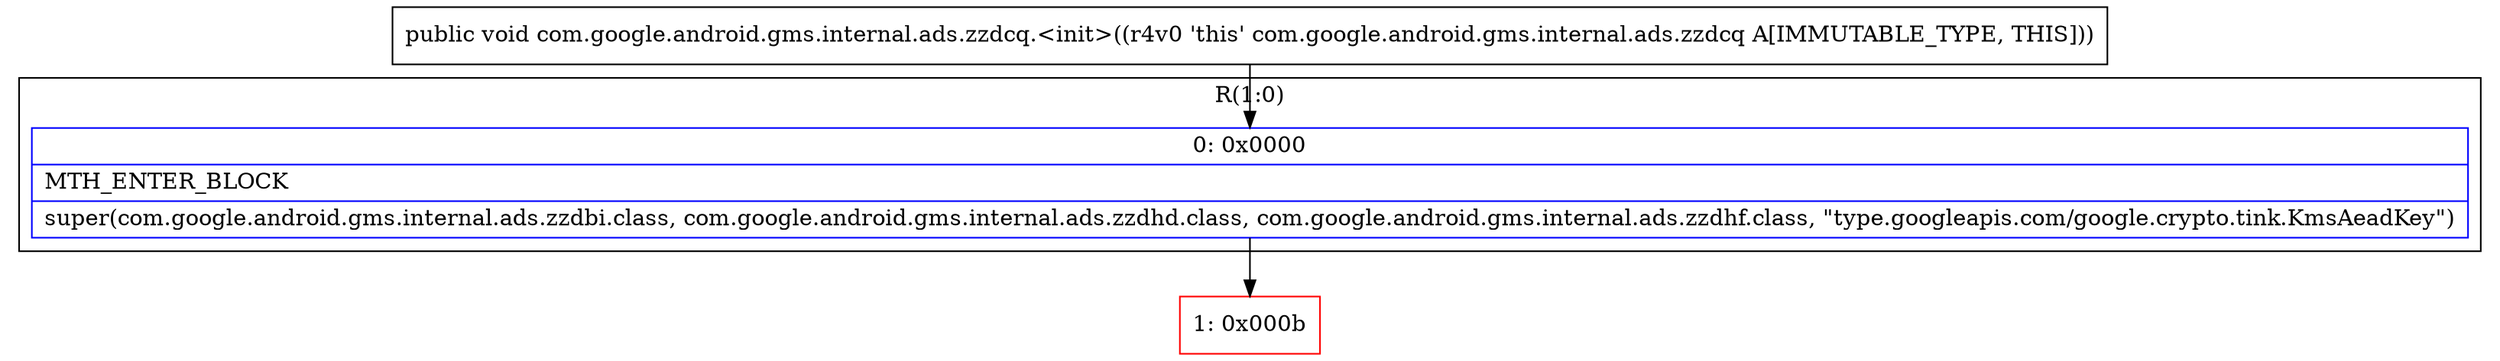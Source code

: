 digraph "CFG forcom.google.android.gms.internal.ads.zzdcq.\<init\>()V" {
subgraph cluster_Region_61857343 {
label = "R(1:0)";
node [shape=record,color=blue];
Node_0 [shape=record,label="{0\:\ 0x0000|MTH_ENTER_BLOCK\l|super(com.google.android.gms.internal.ads.zzdbi.class, com.google.android.gms.internal.ads.zzdhd.class, com.google.android.gms.internal.ads.zzdhf.class, \"type.googleapis.com\/google.crypto.tink.KmsAeadKey\")\l}"];
}
Node_1 [shape=record,color=red,label="{1\:\ 0x000b}"];
MethodNode[shape=record,label="{public void com.google.android.gms.internal.ads.zzdcq.\<init\>((r4v0 'this' com.google.android.gms.internal.ads.zzdcq A[IMMUTABLE_TYPE, THIS])) }"];
MethodNode -> Node_0;
Node_0 -> Node_1;
}

